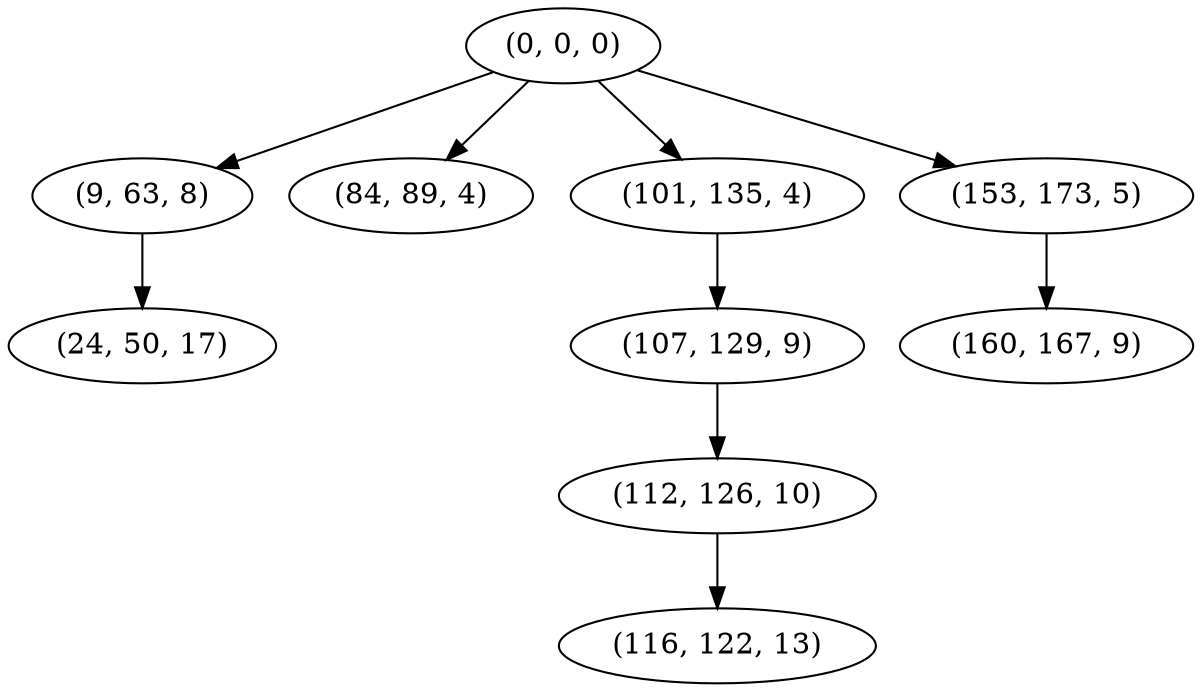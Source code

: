 digraph tree {
    "(0, 0, 0)";
    "(9, 63, 8)";
    "(24, 50, 17)";
    "(84, 89, 4)";
    "(101, 135, 4)";
    "(107, 129, 9)";
    "(112, 126, 10)";
    "(116, 122, 13)";
    "(153, 173, 5)";
    "(160, 167, 9)";
    "(0, 0, 0)" -> "(9, 63, 8)";
    "(0, 0, 0)" -> "(84, 89, 4)";
    "(0, 0, 0)" -> "(101, 135, 4)";
    "(0, 0, 0)" -> "(153, 173, 5)";
    "(9, 63, 8)" -> "(24, 50, 17)";
    "(101, 135, 4)" -> "(107, 129, 9)";
    "(107, 129, 9)" -> "(112, 126, 10)";
    "(112, 126, 10)" -> "(116, 122, 13)";
    "(153, 173, 5)" -> "(160, 167, 9)";
}
